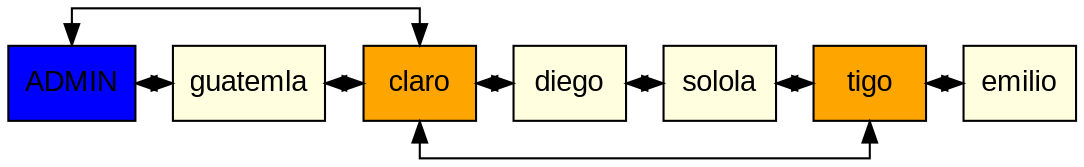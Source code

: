 digraph MatrizDispersa {
  node [shape=box, style=filled, fontname=Arial];
  splines=ortho;
  rankdir=TB;
  edge [dir=both];
  "ADMIN" [fillcolor=blue, group=1, pos="0,0!"];
  "guatemla" [fillcolor=lightyellow, group=2, pos="2,0!"];
  "ADMIN" -> "guatemla" [dir=both];
  "claro" [fillcolor=lightyellow, group=3, pos="3,0!"];
  "guatemla" -> "claro" [dir=both];
  "diego" [fillcolor=lightyellow, group=4, pos="4,0!"];
  "claro" -> "diego" [dir=both];
  "solola" [fillcolor=lightyellow, group=5, pos="5,0!"];
  "diego" -> "solola" [dir=both];
  "tigo" [fillcolor=lightyellow, group=6, pos="6,0!"];
  "solola" -> "tigo" [dir=both];
  "emilio" [fillcolor=lightyellow, group=7, pos="7,0!"];
  "tigo" -> "emilio" [dir=both];
  "claro" [fillcolor=orange, group=1, pos="0,-1!"];
  "ADMIN" -> "claro" [dir=both];
  "tigo" [fillcolor=orange, group=1, pos="0,-2!"];
  "claro" -> "tigo" [dir=both];
  { rank=same; "ADMIN" "guatemla" "claro" "diego" "solola" "tigo" "emilio" }
}
